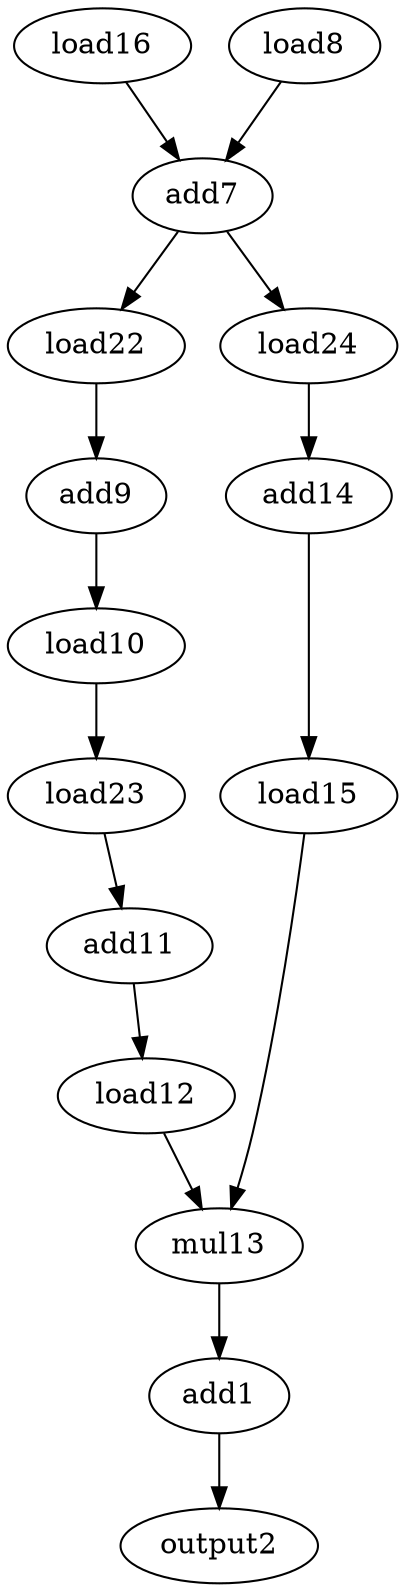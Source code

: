 digraph G {
load16[op_code=SELECT];
load8[op_code=load];
add7[op_code=add];
load22[op_code=load];
add9[op_code=add];
load10[op_code=load];
load24[op_code=load];
load23[op_code=load];
add11[op_code=add];
add14[op_code=add];
load15[op_code=load];
load12[op_code=load];
mul13[op_code=mul];
add1[op_code=add];
output2[op_code=output];
load16->add7[operand=0]; //SELECT->add
load8->add7[operand=1]; //load->add
add7->load22[operand=0]; //add->load
add7->load24[operand=0]; //add->load
load22->add9[operand=0]; //load->add
add9->load10[operand=0]; //add->load
load10->load23[operand=0]; //load->load
load24->add14[operand=0]; //load->add
load23->add11[operand=0]; //load->add
add11->load12[operand=0]; //add->load
add14->load15[operand=0]; //add->load
load15->mul13[operand=0]; //load->mul
load12->mul13[operand=1]; //load->mul
mul13->add1[operand=0]; //mul->add
add1->output2[operand=0]; //add->output
}

